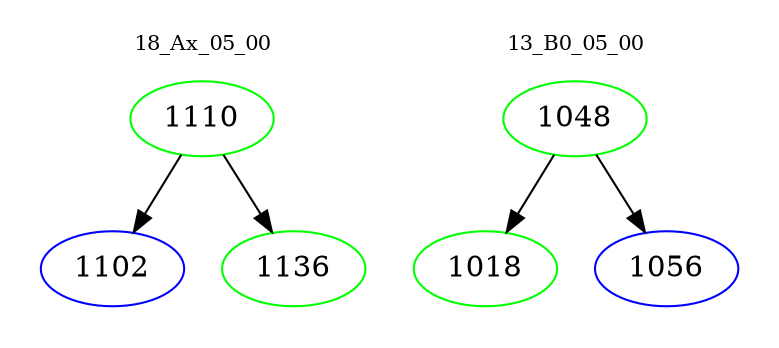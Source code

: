 digraph{
subgraph cluster_0 {
color = white
label = "18_Ax_05_00";
fontsize=10;
T0_1110 [label="1110", color="green"]
T0_1110 -> T0_1102 [color="black"]
T0_1102 [label="1102", color="blue"]
T0_1110 -> T0_1136 [color="black"]
T0_1136 [label="1136", color="green"]
}
subgraph cluster_1 {
color = white
label = "13_B0_05_00";
fontsize=10;
T1_1048 [label="1048", color="green"]
T1_1048 -> T1_1018 [color="black"]
T1_1018 [label="1018", color="green"]
T1_1048 -> T1_1056 [color="black"]
T1_1056 [label="1056", color="blue"]
}
}
